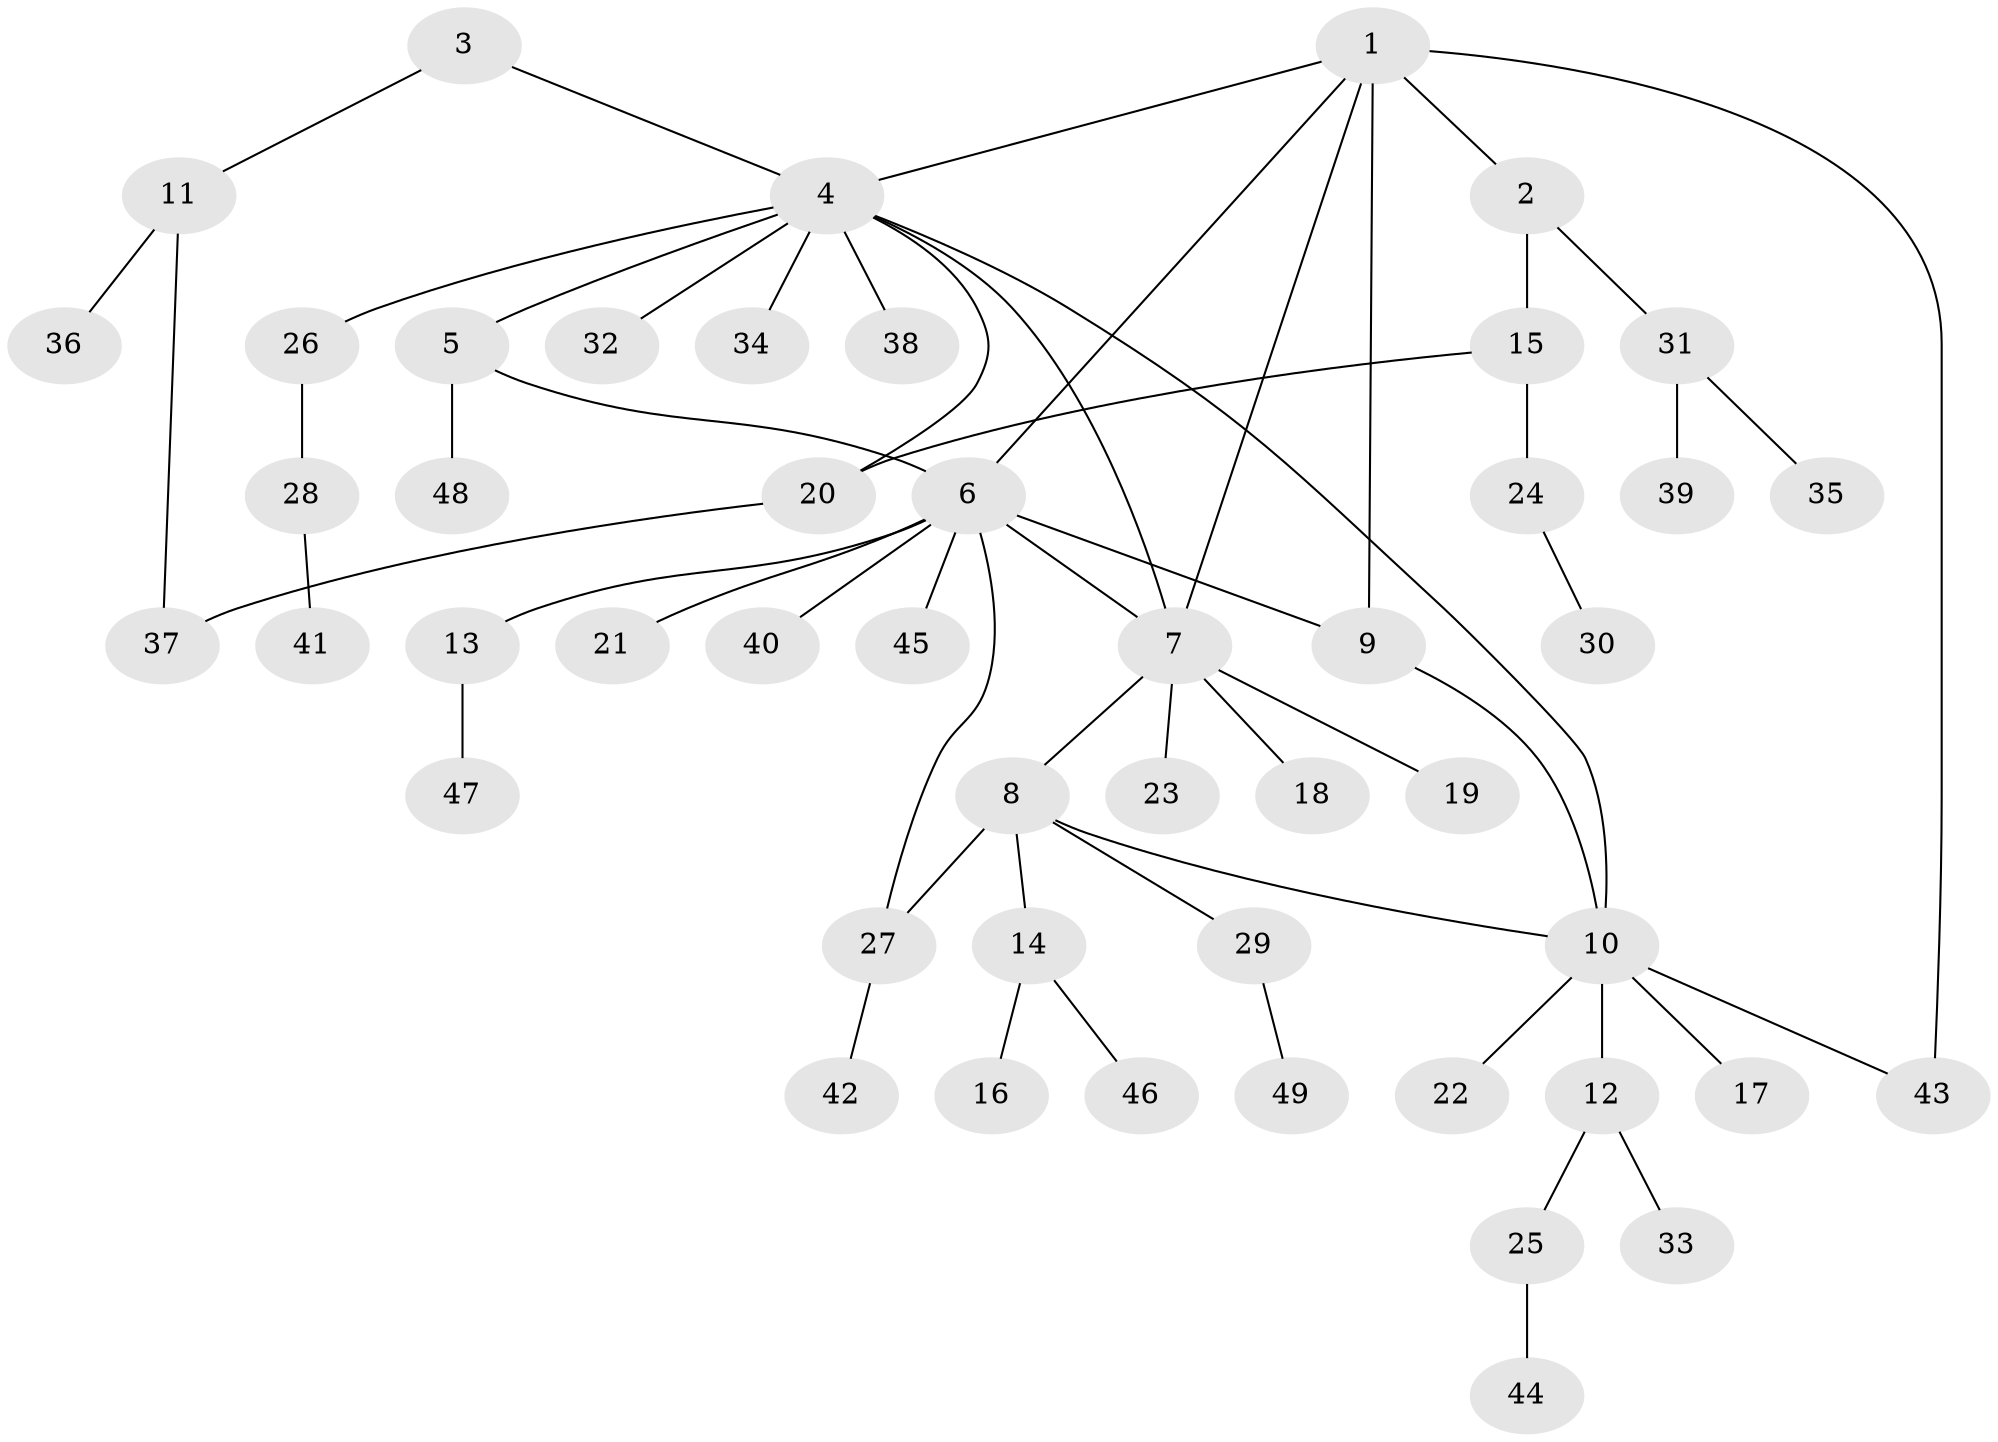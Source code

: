 // Generated by graph-tools (version 1.1) at 2025/26/03/09/25 03:26:38]
// undirected, 49 vertices, 58 edges
graph export_dot {
graph [start="1"]
  node [color=gray90,style=filled];
  1;
  2;
  3;
  4;
  5;
  6;
  7;
  8;
  9;
  10;
  11;
  12;
  13;
  14;
  15;
  16;
  17;
  18;
  19;
  20;
  21;
  22;
  23;
  24;
  25;
  26;
  27;
  28;
  29;
  30;
  31;
  32;
  33;
  34;
  35;
  36;
  37;
  38;
  39;
  40;
  41;
  42;
  43;
  44;
  45;
  46;
  47;
  48;
  49;
  1 -- 2;
  1 -- 4;
  1 -- 6;
  1 -- 7;
  1 -- 9;
  1 -- 43;
  2 -- 15;
  2 -- 31;
  3 -- 4;
  3 -- 11;
  4 -- 5;
  4 -- 7;
  4 -- 10;
  4 -- 20;
  4 -- 26;
  4 -- 32;
  4 -- 34;
  4 -- 38;
  5 -- 6;
  5 -- 48;
  6 -- 7;
  6 -- 9;
  6 -- 13;
  6 -- 21;
  6 -- 27;
  6 -- 40;
  6 -- 45;
  7 -- 8;
  7 -- 18;
  7 -- 19;
  7 -- 23;
  8 -- 10;
  8 -- 14;
  8 -- 27;
  8 -- 29;
  9 -- 10;
  10 -- 12;
  10 -- 17;
  10 -- 22;
  10 -- 43;
  11 -- 36;
  11 -- 37;
  12 -- 25;
  12 -- 33;
  13 -- 47;
  14 -- 16;
  14 -- 46;
  15 -- 20;
  15 -- 24;
  20 -- 37;
  24 -- 30;
  25 -- 44;
  26 -- 28;
  27 -- 42;
  28 -- 41;
  29 -- 49;
  31 -- 35;
  31 -- 39;
}
